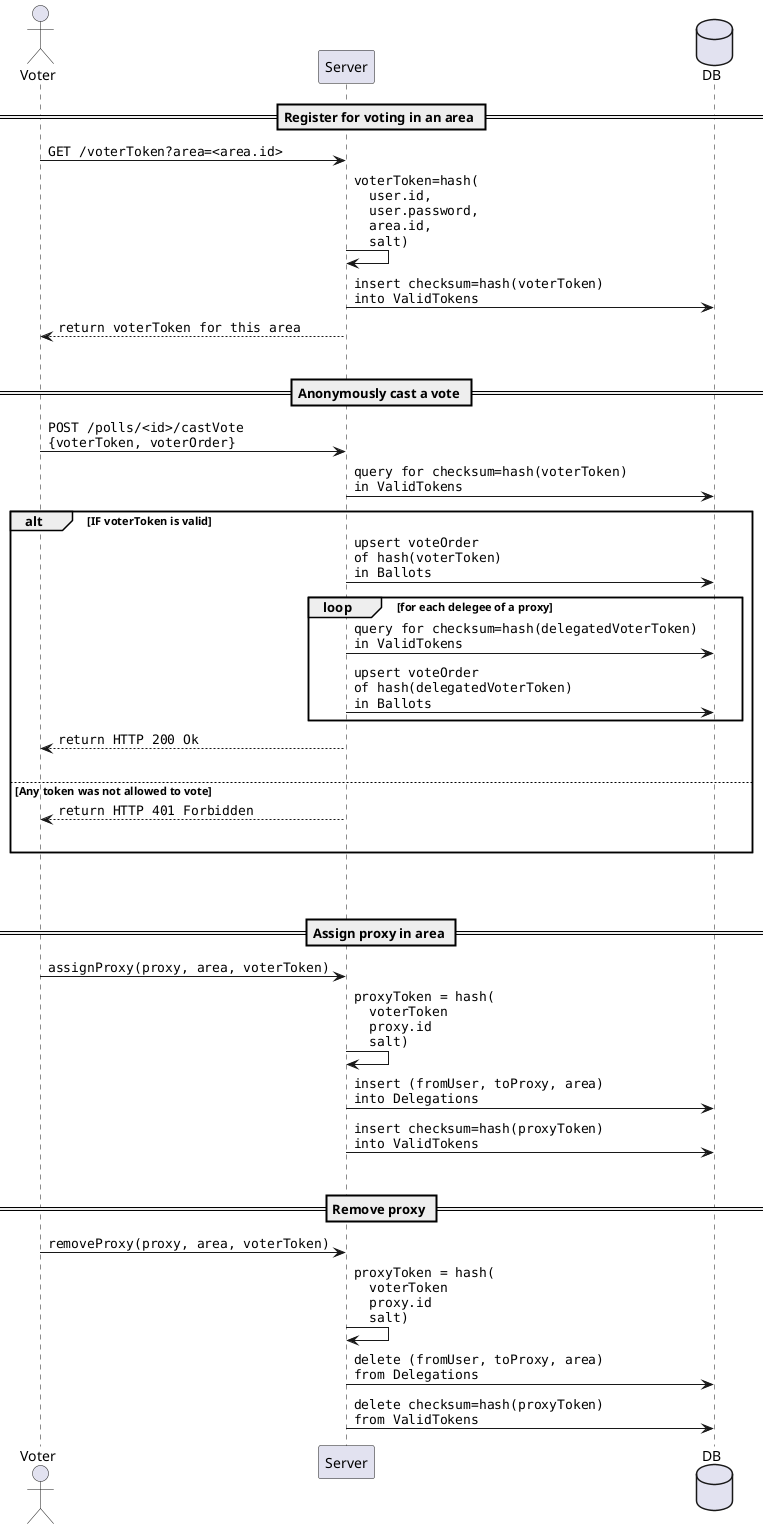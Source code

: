 @startuml

actor Voter order 10
participant Server order 30
database DB order 40

== Register for voting in an area ==

Voter -> Server : ""GET /voterToken?area=<area.id>""

Server -> Server : ""voterToken=hash(""\n""  user.id,""\n""  user.password,""\n""  area.id,""\n""  salt)""


database DB
Server -> DB : ""insert checksum=hash(voterToken)""\n""into ValidTokens"" 

Voter <-- Server : ""return voterToken for this area""

|||

== Anonymously cast a vote ==

Voter -> Server : ""POST /polls/<id>/castVote""\n""{voterToken, voterOrder}""

Server -> DB : ""query for checksum=hash(voterToken)""\n""in ValidTokens""

alt IF voterToken is valid

  Server -> DB : ""upsert voteOrder""\n""of hash(voterToken)""\n""in Ballots""

  loop for each delegee of a proxy
    Server -> DB : ""query for checksum=hash(delegatedVoterToken)""\n""in ValidTokens""
    Server -> DB : ""upsert voteOrder""\n""of hash(delegatedVoterToken)""\n""in Ballots""
  end

  Voter <-- Server : ""return HTTP 200 Ok""
  |||
else Any token was not allowed to vote
  
  Voter <-- Server : ""return HTTP 401 Forbidden""
  |||

end


||50||

== Assign proxy in area ==

Voter -> Server : ""assignProxy(proxy, area, voterToken)""

Server -> Server : ""proxyToken = hash(""\n""  voterToken""\n""  proxy.id""\n""  salt)""

Server -> DB : ""insert (fromUser, toProxy, area)""\n""into Delegations""

Server -> DB : ""insert checksum=hash(proxyToken)""\n""into ValidTokens"" 

|||

== Remove proxy ==

Voter -> Server : ""removeProxy(proxy, area, voterToken)""

Server -> Server : ""proxyToken = hash(""\n""  voterToken""\n""  proxy.id""\n""  salt)""

Server -> DB : ""delete (fromUser, toProxy, area)""\n""from Delegations""

Server -> DB : ""delete checksum=hash(proxyToken)""\n""from ValidTokens"" 



@enduml

